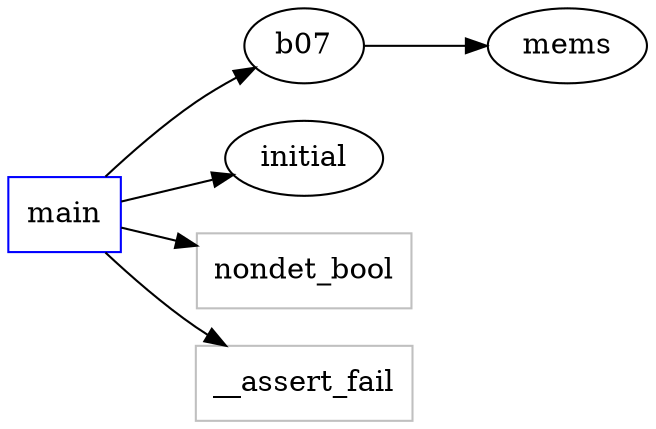 digraph functioncalls {
rankdir=LR;

main [shape="box", color=blue];
b07 -> mems;
main -> initial;
nondet_bool [shape="box", color=grey];
main -> nondet_bool;
main -> b07;
__assert_fail [shape="box", color=grey];
main -> __assert_fail;
}
